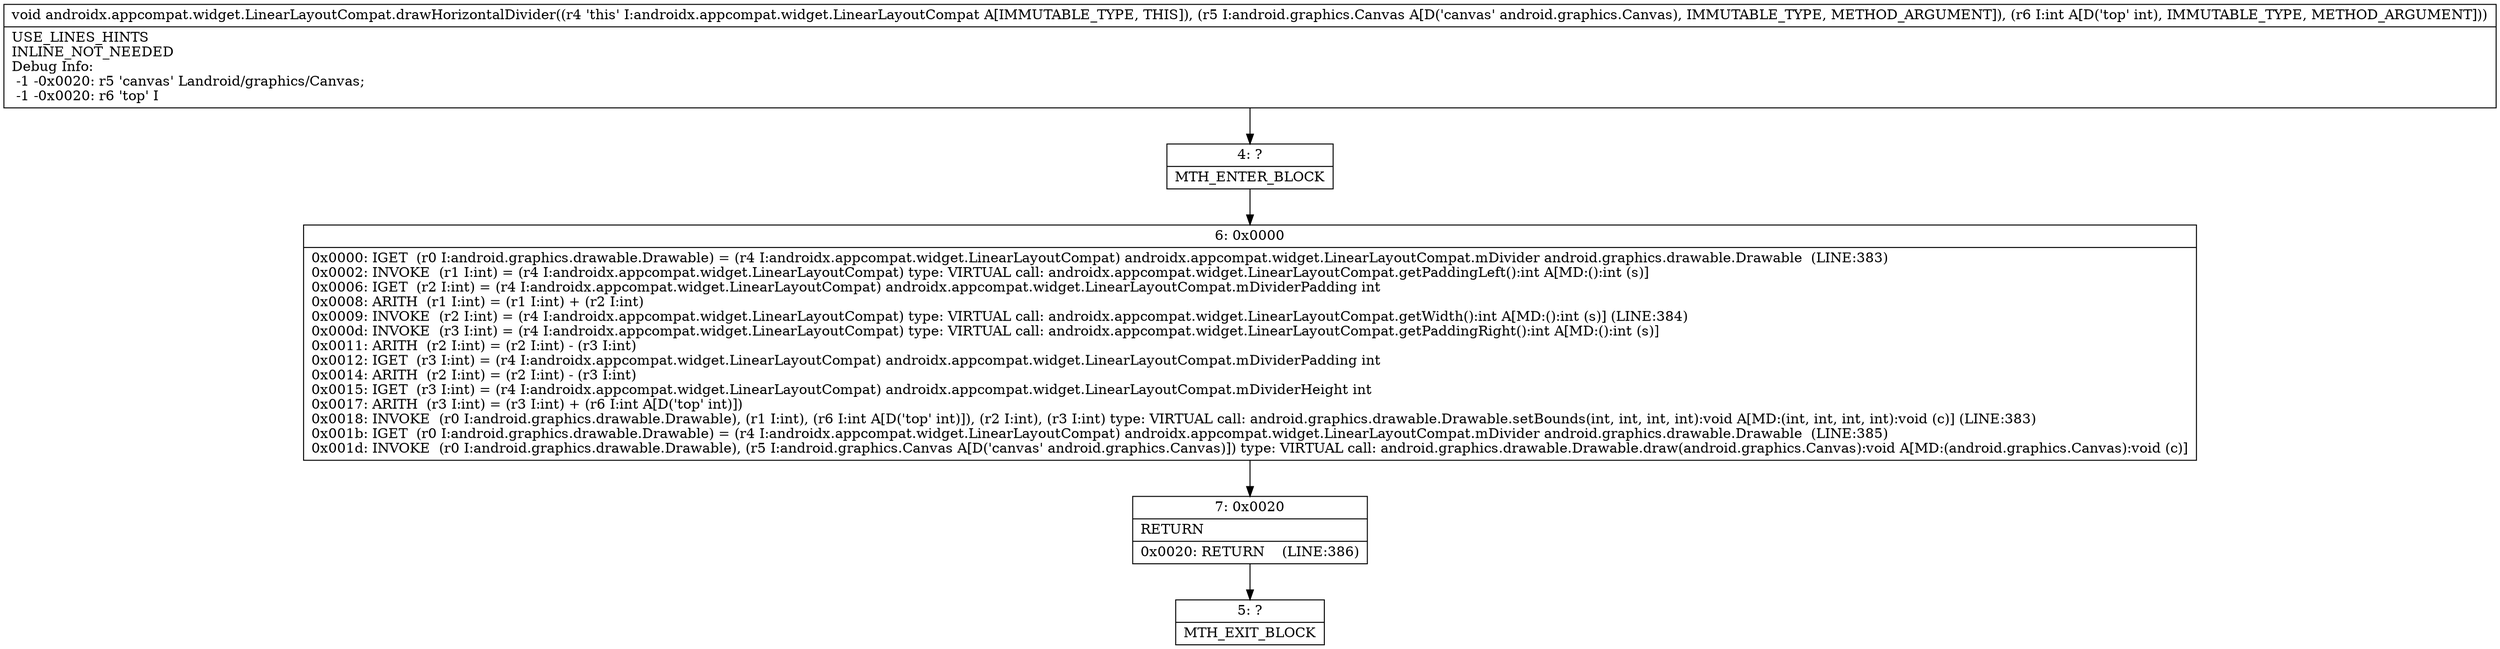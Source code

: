 digraph "CFG forandroidx.appcompat.widget.LinearLayoutCompat.drawHorizontalDivider(Landroid\/graphics\/Canvas;I)V" {
Node_4 [shape=record,label="{4\:\ ?|MTH_ENTER_BLOCK\l}"];
Node_6 [shape=record,label="{6\:\ 0x0000|0x0000: IGET  (r0 I:android.graphics.drawable.Drawable) = (r4 I:androidx.appcompat.widget.LinearLayoutCompat) androidx.appcompat.widget.LinearLayoutCompat.mDivider android.graphics.drawable.Drawable  (LINE:383)\l0x0002: INVOKE  (r1 I:int) = (r4 I:androidx.appcompat.widget.LinearLayoutCompat) type: VIRTUAL call: androidx.appcompat.widget.LinearLayoutCompat.getPaddingLeft():int A[MD:():int (s)]\l0x0006: IGET  (r2 I:int) = (r4 I:androidx.appcompat.widget.LinearLayoutCompat) androidx.appcompat.widget.LinearLayoutCompat.mDividerPadding int \l0x0008: ARITH  (r1 I:int) = (r1 I:int) + (r2 I:int) \l0x0009: INVOKE  (r2 I:int) = (r4 I:androidx.appcompat.widget.LinearLayoutCompat) type: VIRTUAL call: androidx.appcompat.widget.LinearLayoutCompat.getWidth():int A[MD:():int (s)] (LINE:384)\l0x000d: INVOKE  (r3 I:int) = (r4 I:androidx.appcompat.widget.LinearLayoutCompat) type: VIRTUAL call: androidx.appcompat.widget.LinearLayoutCompat.getPaddingRight():int A[MD:():int (s)]\l0x0011: ARITH  (r2 I:int) = (r2 I:int) \- (r3 I:int) \l0x0012: IGET  (r3 I:int) = (r4 I:androidx.appcompat.widget.LinearLayoutCompat) androidx.appcompat.widget.LinearLayoutCompat.mDividerPadding int \l0x0014: ARITH  (r2 I:int) = (r2 I:int) \- (r3 I:int) \l0x0015: IGET  (r3 I:int) = (r4 I:androidx.appcompat.widget.LinearLayoutCompat) androidx.appcompat.widget.LinearLayoutCompat.mDividerHeight int \l0x0017: ARITH  (r3 I:int) = (r3 I:int) + (r6 I:int A[D('top' int)]) \l0x0018: INVOKE  (r0 I:android.graphics.drawable.Drawable), (r1 I:int), (r6 I:int A[D('top' int)]), (r2 I:int), (r3 I:int) type: VIRTUAL call: android.graphics.drawable.Drawable.setBounds(int, int, int, int):void A[MD:(int, int, int, int):void (c)] (LINE:383)\l0x001b: IGET  (r0 I:android.graphics.drawable.Drawable) = (r4 I:androidx.appcompat.widget.LinearLayoutCompat) androidx.appcompat.widget.LinearLayoutCompat.mDivider android.graphics.drawable.Drawable  (LINE:385)\l0x001d: INVOKE  (r0 I:android.graphics.drawable.Drawable), (r5 I:android.graphics.Canvas A[D('canvas' android.graphics.Canvas)]) type: VIRTUAL call: android.graphics.drawable.Drawable.draw(android.graphics.Canvas):void A[MD:(android.graphics.Canvas):void (c)]\l}"];
Node_7 [shape=record,label="{7\:\ 0x0020|RETURN\l|0x0020: RETURN    (LINE:386)\l}"];
Node_5 [shape=record,label="{5\:\ ?|MTH_EXIT_BLOCK\l}"];
MethodNode[shape=record,label="{void androidx.appcompat.widget.LinearLayoutCompat.drawHorizontalDivider((r4 'this' I:androidx.appcompat.widget.LinearLayoutCompat A[IMMUTABLE_TYPE, THIS]), (r5 I:android.graphics.Canvas A[D('canvas' android.graphics.Canvas), IMMUTABLE_TYPE, METHOD_ARGUMENT]), (r6 I:int A[D('top' int), IMMUTABLE_TYPE, METHOD_ARGUMENT]))  | USE_LINES_HINTS\lINLINE_NOT_NEEDED\lDebug Info:\l  \-1 \-0x0020: r5 'canvas' Landroid\/graphics\/Canvas;\l  \-1 \-0x0020: r6 'top' I\l}"];
MethodNode -> Node_4;Node_4 -> Node_6;
Node_6 -> Node_7;
Node_7 -> Node_5;
}

